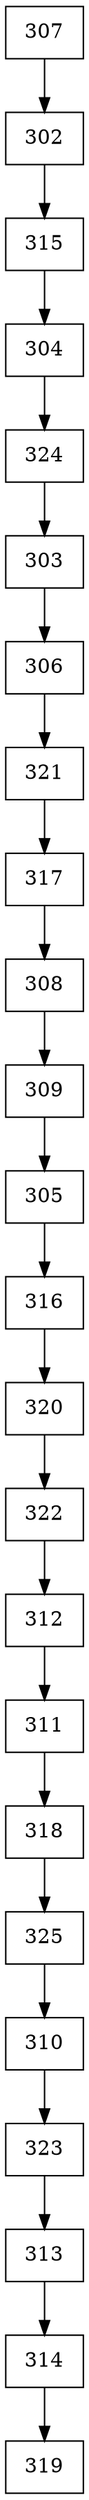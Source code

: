 digraph G {
  node [shape=record];
  node0 [label="{307}"];
  node0 -> node1;
  node1 [label="{302}"];
  node1 -> node2;
  node2 [label="{315}"];
  node2 -> node3;
  node3 [label="{304}"];
  node3 -> node4;
  node4 [label="{324}"];
  node4 -> node5;
  node5 [label="{303}"];
  node5 -> node6;
  node6 [label="{306}"];
  node6 -> node7;
  node7 [label="{321}"];
  node7 -> node8;
  node8 [label="{317}"];
  node8 -> node9;
  node9 [label="{308}"];
  node9 -> node10;
  node10 [label="{309}"];
  node10 -> node11;
  node11 [label="{305}"];
  node11 -> node12;
  node12 [label="{316}"];
  node12 -> node13;
  node13 [label="{320}"];
  node13 -> node14;
  node14 [label="{322}"];
  node14 -> node15;
  node15 [label="{312}"];
  node15 -> node16;
  node16 [label="{311}"];
  node16 -> node17;
  node17 [label="{318}"];
  node17 -> node18;
  node18 [label="{325}"];
  node18 -> node19;
  node19 [label="{310}"];
  node19 -> node20;
  node20 [label="{323}"];
  node20 -> node21;
  node21 [label="{313}"];
  node21 -> node22;
  node22 [label="{314}"];
  node22 -> node23;
  node23 [label="{319}"];
}

